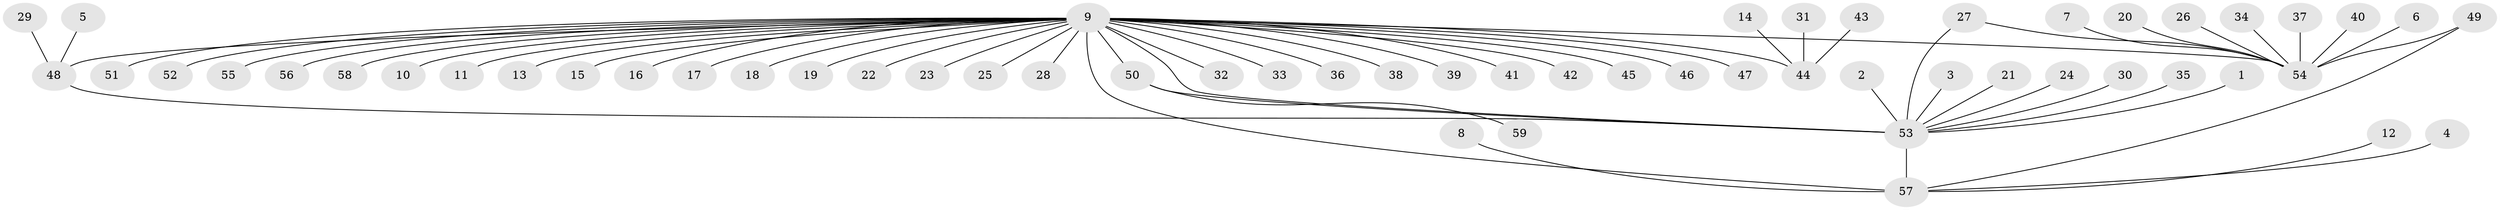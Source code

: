 // original degree distribution, {6: 0.01694915254237288, 35: 0.00847457627118644, 10: 0.00847457627118644, 15: 0.00847457627118644, 2: 0.1864406779661017, 5: 0.01694915254237288, 4: 0.05084745762711865, 8: 0.00847457627118644, 1: 0.6440677966101694, 9: 0.00847457627118644, 3: 0.0423728813559322}
// Generated by graph-tools (version 1.1) at 2025/25/03/09/25 03:25:55]
// undirected, 59 vertices, 63 edges
graph export_dot {
graph [start="1"]
  node [color=gray90,style=filled];
  1;
  2;
  3;
  4;
  5;
  6;
  7;
  8;
  9;
  10;
  11;
  12;
  13;
  14;
  15;
  16;
  17;
  18;
  19;
  20;
  21;
  22;
  23;
  24;
  25;
  26;
  27;
  28;
  29;
  30;
  31;
  32;
  33;
  34;
  35;
  36;
  37;
  38;
  39;
  40;
  41;
  42;
  43;
  44;
  45;
  46;
  47;
  48;
  49;
  50;
  51;
  52;
  53;
  54;
  55;
  56;
  57;
  58;
  59;
  1 -- 53 [weight=1.0];
  2 -- 53 [weight=1.0];
  3 -- 53 [weight=1.0];
  4 -- 57 [weight=1.0];
  5 -- 48 [weight=1.0];
  6 -- 54 [weight=1.0];
  7 -- 54 [weight=1.0];
  8 -- 57 [weight=1.0];
  9 -- 10 [weight=1.0];
  9 -- 11 [weight=1.0];
  9 -- 13 [weight=1.0];
  9 -- 15 [weight=1.0];
  9 -- 16 [weight=1.0];
  9 -- 17 [weight=1.0];
  9 -- 18 [weight=1.0];
  9 -- 19 [weight=1.0];
  9 -- 22 [weight=1.0];
  9 -- 23 [weight=1.0];
  9 -- 25 [weight=1.0];
  9 -- 28 [weight=1.0];
  9 -- 32 [weight=1.0];
  9 -- 33 [weight=1.0];
  9 -- 36 [weight=1.0];
  9 -- 38 [weight=1.0];
  9 -- 39 [weight=1.0];
  9 -- 41 [weight=1.0];
  9 -- 42 [weight=1.0];
  9 -- 44 [weight=2.0];
  9 -- 45 [weight=1.0];
  9 -- 46 [weight=1.0];
  9 -- 47 [weight=1.0];
  9 -- 48 [weight=2.0];
  9 -- 50 [weight=2.0];
  9 -- 51 [weight=1.0];
  9 -- 52 [weight=1.0];
  9 -- 53 [weight=2.0];
  9 -- 54 [weight=2.0];
  9 -- 55 [weight=1.0];
  9 -- 56 [weight=1.0];
  9 -- 57 [weight=2.0];
  9 -- 58 [weight=1.0];
  12 -- 57 [weight=1.0];
  14 -- 44 [weight=1.0];
  20 -- 54 [weight=1.0];
  21 -- 53 [weight=1.0];
  24 -- 53 [weight=1.0];
  26 -- 54 [weight=1.0];
  27 -- 53 [weight=1.0];
  27 -- 54 [weight=1.0];
  29 -- 48 [weight=1.0];
  30 -- 53 [weight=1.0];
  31 -- 44 [weight=1.0];
  34 -- 54 [weight=1.0];
  35 -- 53 [weight=1.0];
  37 -- 54 [weight=1.0];
  40 -- 54 [weight=1.0];
  43 -- 44 [weight=1.0];
  48 -- 53 [weight=1.0];
  49 -- 54 [weight=1.0];
  49 -- 57 [weight=1.0];
  50 -- 53 [weight=2.0];
  50 -- 59 [weight=1.0];
  53 -- 57 [weight=1.0];
}
